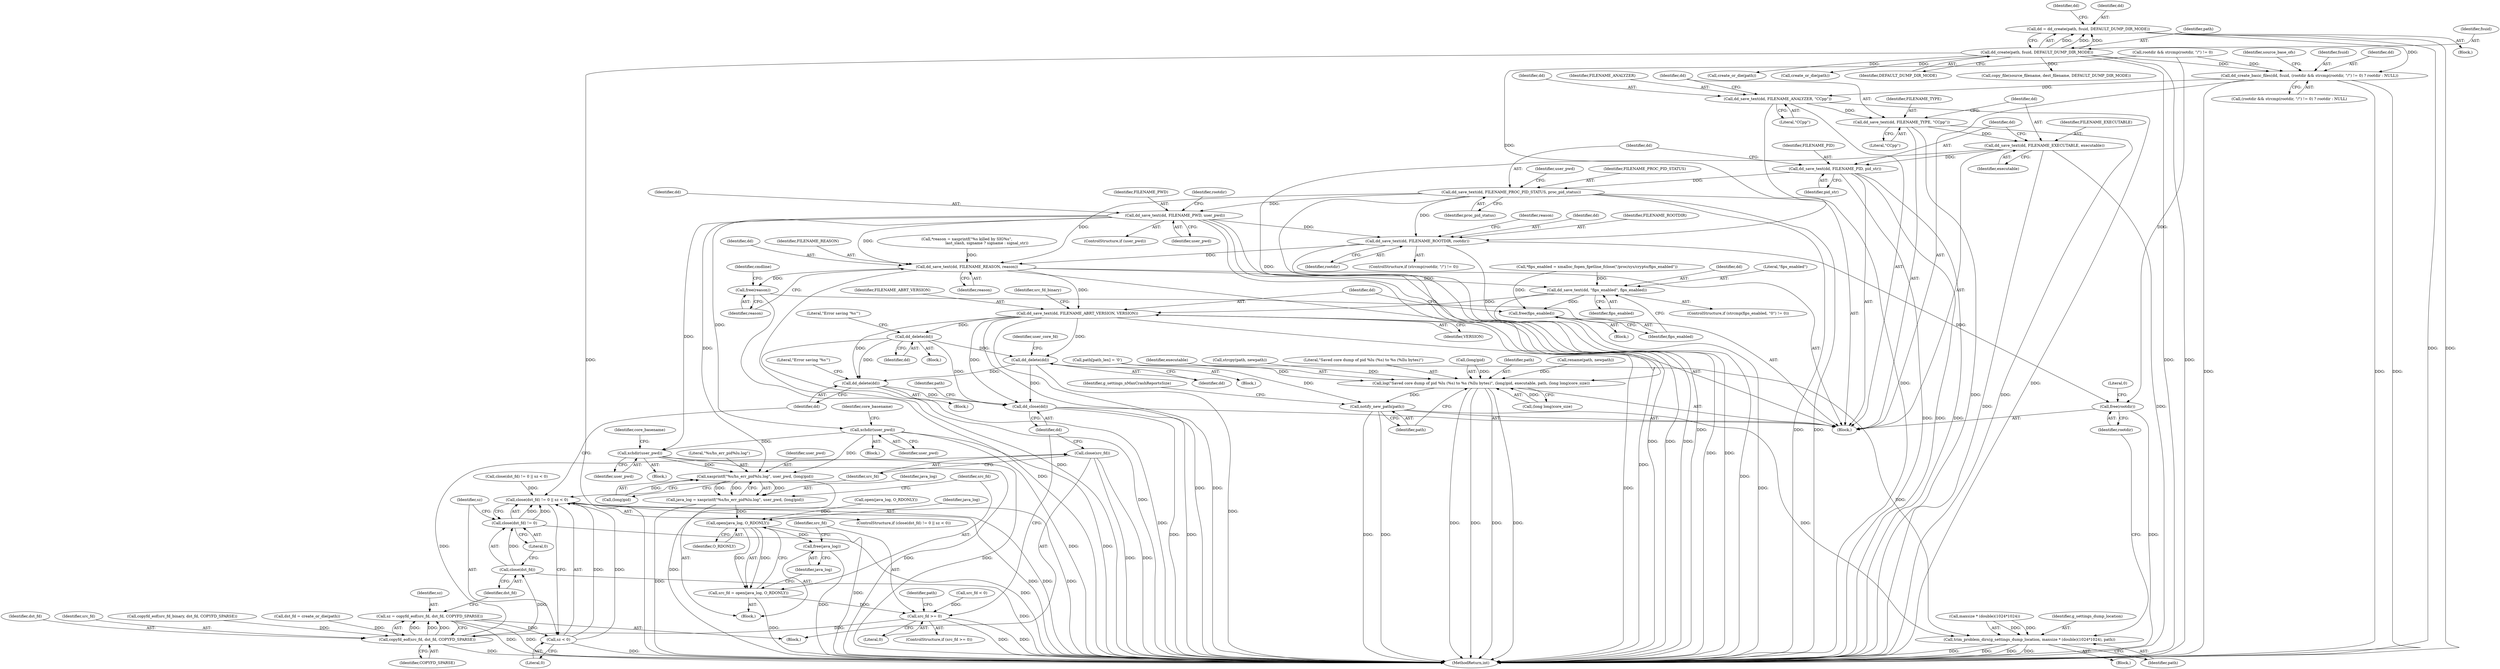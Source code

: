 digraph "0_abrt_80408e9e24a1c10f85fd969e1853e0f192157f92_0@API" {
"1000615" [label="(Call,dd = dd_create(path, fsuid, DEFAULT_DUMP_DIR_MODE))"];
"1000617" [label="(Call,dd_create(path, fsuid, DEFAULT_DUMP_DIR_MODE))"];
"1000629" [label="(Call,dd_create_basic_files(dd, fsuid, (rootdir && strcmp(rootdir, \"/\") != 0) ? rootdir : NULL))"];
"1000754" [label="(Call,dd_save_text(dd, FILENAME_ANALYZER, \"CCpp\"))"];
"1000758" [label="(Call,dd_save_text(dd, FILENAME_TYPE, \"CCpp\"))"];
"1000762" [label="(Call,dd_save_text(dd, FILENAME_EXECUTABLE, executable))"];
"1000766" [label="(Call,dd_save_text(dd, FILENAME_PID, pid_str))"];
"1000770" [label="(Call,dd_save_text(dd, FILENAME_PROC_PID_STATUS, proc_pid_status))"];
"1000776" [label="(Call,dd_save_text(dd, FILENAME_PWD, user_pwd))"];
"1000789" [label="(Call,dd_save_text(dd, FILENAME_ROOTDIR, rootdir))"];
"1000803" [label="(Call,dd_save_text(dd, FILENAME_REASON, reason))"];
"1000807" [label="(Call,free(reason))"];
"1000837" [label="(Call,dd_save_text(dd, \"fips_enabled\", fips_enabled))"];
"1000841" [label="(Call,free(fips_enabled))"];
"1000843" [label="(Call,dd_save_text(dd, FILENAME_ABRT_VERSION, VERSION))"];
"1000879" [label="(Call,dd_delete(dd))"];
"1000916" [label="(Call,dd_delete(dd))"];
"1001026" [label="(Call,dd_delete(dd))"];
"1001033" [label="(Call,dd_close(dd))"];
"1001100" [label="(Call,free(rootdir))"];
"1000923" [label="(Call,xchdir(user_pwd))"];
"1000953" [label="(Call,xchdir(user_pwd))"];
"1000981" [label="(Call,xasprintf(\"%s/hs_err_pid%lu.log\", user_pwd, (long)pid))"];
"1000979" [label="(Call,java_log = xasprintf(\"%s/hs_err_pid%lu.log\", user_pwd, (long)pid))"];
"1000989" [label="(Call,open(java_log, O_RDONLY))"];
"1000987" [label="(Call,src_fd = open(java_log, O_RDONLY))"];
"1000995" [label="(Call,src_fd >= 0)"];
"1001012" [label="(Call,copyfd_eof(src_fd, dst_fd, COPYFD_SPARSE))"];
"1001010" [label="(Call,sz = copyfd_eof(src_fd, dst_fd, COPYFD_SPARSE))"];
"1001022" [label="(Call,sz < 0)"];
"1001017" [label="(Call,close(dst_fd) != 0 || sz < 0)"];
"1001019" [label="(Call,close(dst_fd))"];
"1001018" [label="(Call,close(dst_fd) != 0)"];
"1001031" [label="(Call,close(src_fd))"];
"1000992" [label="(Call,free(java_log))"];
"1001062" [label="(Call,log(\"Saved core dump of pid %lu (%s) to %s (%llu bytes)\", (long)pid, executable, path, (long long)core_size))"];
"1001072" [label="(Call,notify_new_path(path))"];
"1001090" [label="(Call,trim_problem_dirs(g_settings_dump_location, maxsize * (double)(1024*1024), path))"];
"1000618" [label="(Identifier,path)"];
"1000922" [label="(Block,)"];
"1000622" [label="(Identifier,dd)"];
"1000923" [label="(Call,xchdir(user_pwd))"];
"1000879" [label="(Call,dd_delete(dd))"];
"1001033" [label="(Call,dd_close(dd))"];
"1000882" [label="(Literal,\"Error saving '%s'\")"];
"1000996" [label="(Identifier,src_fd)"];
"1001090" [label="(Call,trim_problem_dirs(g_settings_dump_location, maxsize * (double)(1024*1024), path))"];
"1001010" [label="(Call,sz = copyfd_eof(src_fd, dst_fd, COPYFD_SPARSE))"];
"1000953" [label="(Call,xchdir(user_pwd))"];
"1001024" [label="(Literal,0)"];
"1000803" [label="(Call,dd_save_text(dd, FILENAME_REASON, reason))"];
"1000792" [label="(Identifier,rootdir)"];
"1000954" [label="(Identifier,user_pwd)"];
"1000924" [label="(Identifier,user_pwd)"];
"1000995" [label="(Call,src_fd >= 0)"];
"1000759" [label="(Identifier,dd)"];
"1001078" [label="(Block,)"];
"1001037" [label="(Identifier,path)"];
"1001026" [label="(Call,dd_delete(dd))"];
"1000760" [label="(Identifier,FILENAME_TYPE)"];
"1000980" [label="(Identifier,java_log)"];
"1000845" [label="(Identifier,FILENAME_ABRT_VERSION)"];
"1000619" [label="(Identifier,fsuid)"];
"1000978" [label="(Block,)"];
"1001032" [label="(Identifier,src_fd)"];
"1000776" [label="(Call,dd_save_text(dd, FILENAME_PWD, user_pwd))"];
"1001014" [label="(Identifier,dst_fd)"];
"1001067" [label="(Identifier,executable)"];
"1000981" [label="(Call,xasprintf(\"%s/hs_err_pid%lu.log\", user_pwd, (long)pid))"];
"1001091" [label="(Identifier,g_settings_dump_location)"];
"1000781" [label="(Identifier,rootdir)"];
"1000916" [label="(Call,dd_delete(dd))"];
"1000794" [label="(Call,*reason = xasprintf(\"%s killed by SIG%s\",\n                                 last_slash, signame ? signame : signal_str))"];
"1000763" [label="(Identifier,dd)"];
"1000764" [label="(Identifier,FILENAME_EXECUTABLE)"];
"1000770" [label="(Call,dd_save_text(dd, FILENAME_PROC_PID_STATUS, proc_pid_status))"];
"1000917" [label="(Identifier,dd)"];
"1001072" [label="(Call,notify_new_path(path))"];
"1000889" [label="(Call,create_or_die(path))"];
"1000762" [label="(Call,dd_save_text(dd, FILENAME_EXECUTABLE, executable))"];
"1001022" [label="(Call,sz < 0)"];
"1000811" [label="(Identifier,cmdline)"];
"1001035" [label="(Call,path[path_len] = '\0')"];
"1001013" [label="(Identifier,src_fd)"];
"1001034" [label="(Identifier,dd)"];
"1001029" [label="(Literal,\"Error saving '%s'\")"];
"1001062" [label="(Call,log(\"Saved core dump of pid %lu (%s) to %s (%llu bytes)\", (long)pid, executable, path, (long long)core_size))"];
"1000990" [label="(Identifier,java_log)"];
"1001057" [label="(Call,strcpy(path, newpath))"];
"1000855" [label="(Call,create_or_die(path))"];
"1000775" [label="(Identifier,user_pwd)"];
"1001020" [label="(Identifier,dst_fd)"];
"1000777" [label="(Identifier,dd)"];
"1001063" [label="(Literal,\"Saved core dump of pid %lu (%s) to %s (%llu bytes)\")"];
"1000783" [label="(ControlStructure,if (strcmp(rootdir, \"/\") != 0))"];
"1000790" [label="(Identifier,dd)"];
"1000982" [label="(Literal,\"%s/hs_err_pid%lu.log\")"];
"1000791" [label="(Identifier,FILENAME_ROOTDIR)"];
"1000755" [label="(Identifier,dd)"];
"1001031" [label="(Call,close(src_fd))"];
"1001101" [label="(Identifier,rootdir)"];
"1000808" [label="(Identifier,reason)"];
"1000620" [label="(Identifier,DEFAULT_DUMP_DIR_MODE)"];
"1001018" [label="(Call,close(dst_fd) != 0)"];
"1000768" [label="(Identifier,FILENAME_PID)"];
"1000774" [label="(ControlStructure,if (user_pwd))"];
"1000754" [label="(Call,dd_save_text(dd, FILENAME_ANALYZER, \"CCpp\"))"];
"1000680" [label="(Call,copy_file(source_filename, dest_filename, DEFAULT_DUMP_DIR_MODE))"];
"1000778" [label="(Identifier,FILENAME_PWD)"];
"1000983" [label="(Identifier,user_pwd)"];
"1000645" [label="(Identifier,source_base_ofs)"];
"1000920" [label="(Identifier,user_core_fd)"];
"1000880" [label="(Identifier,dd)"];
"1000952" [label="(Block,)"];
"1000631" [label="(Identifier,fsuid)"];
"1001001" [label="(Identifier,path)"];
"1000772" [label="(Identifier,FILENAME_PROC_PID_STATUS)"];
"1000789" [label="(Call,dd_save_text(dd, FILENAME_ROOTDIR, rootdir))"];
"1000830" [label="(Block,)"];
"1000987" [label="(Call,src_fd = open(java_log, O_RDONLY))"];
"1001027" [label="(Identifier,dd)"];
"1001012" [label="(Call,copyfd_eof(src_fd, dst_fd, COPYFD_SPARSE))"];
"1001019" [label="(Call,close(dst_fd))"];
"1000991" [label="(Identifier,O_RDONLY)"];
"1001099" [label="(Identifier,path)"];
"1000804" [label="(Identifier,dd)"];
"1001064" [label="(Call,(long)pid)"];
"1001076" [label="(Identifier,g_settings_nMaxCrashReportsSize)"];
"1000795" [label="(Identifier,reason)"];
"1000144" [label="(Block,)"];
"1000617" [label="(Call,dd_create(path, fsuid, DEFAULT_DUMP_DIR_MODE))"];
"1000765" [label="(Identifier,executable)"];
"1000837" [label="(Call,dd_save_text(dd, \"fips_enabled\", fips_enabled))"];
"1000616" [label="(Identifier,dd)"];
"1000860" [label="(Call,copyfd_eof(src_fd_binary, dst_fd, COPYFD_SPARSE))"];
"1001068" [label="(Identifier,path)"];
"1000846" [label="(Identifier,VERSION)"];
"1001025" [label="(Block,)"];
"1000633" [label="(Call,rootdir && strcmp(rootdir, \"/\") != 0)"];
"1000758" [label="(Call,dd_save_text(dd, FILENAME_TYPE, \"CCpp\"))"];
"1000979" [label="(Call,java_log = xasprintf(\"%s/hs_err_pid%lu.log\", user_pwd, (long)pid))"];
"1000757" [label="(Literal,\"CCpp\")"];
"1001015" [label="(Identifier,COPYFD_SPARSE)"];
"1000632" [label="(Call,(rootdir && strcmp(rootdir, \"/\") != 0) ? rootdir : NULL)"];
"1000993" [label="(Identifier,java_log)"];
"1001073" [label="(Identifier,path)"];
"1000838" [label="(Identifier,dd)"];
"1000807" [label="(Call,free(reason))"];
"1000771" [label="(Identifier,dd)"];
"1000878" [label="(Block,)"];
"1000997" [label="(Literal,0)"];
"1001021" [label="(Literal,0)"];
"1000989" [label="(Call,open(java_log, O_RDONLY))"];
"1000956" [label="(Identifier,core_basename)"];
"1001016" [label="(ControlStructure,if (close(dst_fd) != 0 || sz < 0))"];
"1000761" [label="(Literal,\"CCpp\")"];
"1000767" [label="(Identifier,dd)"];
"1000630" [label="(Identifier,dd)"];
"1000766" [label="(Call,dd_save_text(dd, FILENAME_PID, pid_str))"];
"1000870" [label="(Call,close(dst_fd) != 0 || sz < 0)"];
"1000844" [label="(Identifier,dd)"];
"1000926" [label="(Identifier,core_basename)"];
"1000842" [label="(Identifier,fips_enabled)"];
"1000623" [label="(Block,)"];
"1000992" [label="(Call,free(java_log))"];
"1000994" [label="(ControlStructure,if (src_fd >= 0))"];
"1000913" [label="(Block,)"];
"1000988" [label="(Identifier,src_fd)"];
"1000998" [label="(Block,)"];
"1000629" [label="(Call,dd_create_basic_files(dd, fsuid, (rootdir && strcmp(rootdir, \"/\") != 0) ? rootdir : NULL))"];
"1000975" [label="(Call,src_fd < 0)"];
"1001103" [label="(Literal,0)"];
"1001168" [label="(MethodReturn,int)"];
"1000841" [label="(Call,free(fips_enabled))"];
"1000969" [label="(Call,open(java_log, O_RDONLY))"];
"1001005" [label="(Call,dst_fd = create_or_die(path))"];
"1001023" [label="(Identifier,sz)"];
"1000773" [label="(Identifier,proc_pid_status)"];
"1000615" [label="(Call,dd = dd_create(path, fsuid, DEFAULT_DUMP_DIR_MODE))"];
"1001053" [label="(Call,rename(path, newpath))"];
"1000779" [label="(Identifier,user_pwd)"];
"1001100" [label="(Call,free(rootdir))"];
"1000831" [label="(ControlStructure,if (strcmp(fips_enabled, \"0\") != 0))"];
"1000756" [label="(Identifier,FILENAME_ANALYZER)"];
"1000805" [label="(Identifier,FILENAME_REASON)"];
"1000849" [label="(Identifier,src_fd_binary)"];
"1000769" [label="(Identifier,pid_str)"];
"1001011" [label="(Identifier,sz)"];
"1001069" [label="(Call,(long long)core_size)"];
"1000984" [label="(Call,(long)pid)"];
"1000824" [label="(Call,*fips_enabled = xmalloc_fopen_fgetline_fclose(\"/proc/sys/crypto/fips_enabled\"))"];
"1000806" [label="(Identifier,reason)"];
"1000843" [label="(Call,dd_save_text(dd, FILENAME_ABRT_VERSION, VERSION))"];
"1000839" [label="(Literal,\"fips_enabled\")"];
"1001092" [label="(Call,maxsize * (double)(1024*1024))"];
"1001017" [label="(Call,close(dst_fd) != 0 || sz < 0)"];
"1000840" [label="(Identifier,fips_enabled)"];
"1000615" -> "1000144"  [label="AST: "];
"1000615" -> "1000617"  [label="CFG: "];
"1000616" -> "1000615"  [label="AST: "];
"1000617" -> "1000615"  [label="AST: "];
"1000622" -> "1000615"  [label="CFG: "];
"1000615" -> "1001168"  [label="DDG: "];
"1000615" -> "1001168"  [label="DDG: "];
"1000617" -> "1000615"  [label="DDG: "];
"1000617" -> "1000615"  [label="DDG: "];
"1000617" -> "1000615"  [label="DDG: "];
"1000615" -> "1000629"  [label="DDG: "];
"1000617" -> "1000620"  [label="CFG: "];
"1000618" -> "1000617"  [label="AST: "];
"1000619" -> "1000617"  [label="AST: "];
"1000620" -> "1000617"  [label="AST: "];
"1000617" -> "1001168"  [label="DDG: "];
"1000617" -> "1001168"  [label="DDG: "];
"1000617" -> "1001168"  [label="DDG: "];
"1000617" -> "1000629"  [label="DDG: "];
"1000617" -> "1000680"  [label="DDG: "];
"1000617" -> "1000855"  [label="DDG: "];
"1000617" -> "1000889"  [label="DDG: "];
"1000629" -> "1000623"  [label="AST: "];
"1000629" -> "1000632"  [label="CFG: "];
"1000630" -> "1000629"  [label="AST: "];
"1000631" -> "1000629"  [label="AST: "];
"1000632" -> "1000629"  [label="AST: "];
"1000645" -> "1000629"  [label="CFG: "];
"1000629" -> "1001168"  [label="DDG: "];
"1000629" -> "1001168"  [label="DDG: "];
"1000629" -> "1001168"  [label="DDG: "];
"1000633" -> "1000629"  [label="DDG: "];
"1000629" -> "1000754"  [label="DDG: "];
"1000754" -> "1000623"  [label="AST: "];
"1000754" -> "1000757"  [label="CFG: "];
"1000755" -> "1000754"  [label="AST: "];
"1000756" -> "1000754"  [label="AST: "];
"1000757" -> "1000754"  [label="AST: "];
"1000759" -> "1000754"  [label="CFG: "];
"1000754" -> "1001168"  [label="DDG: "];
"1000754" -> "1001168"  [label="DDG: "];
"1000754" -> "1000758"  [label="DDG: "];
"1000758" -> "1000623"  [label="AST: "];
"1000758" -> "1000761"  [label="CFG: "];
"1000759" -> "1000758"  [label="AST: "];
"1000760" -> "1000758"  [label="AST: "];
"1000761" -> "1000758"  [label="AST: "];
"1000763" -> "1000758"  [label="CFG: "];
"1000758" -> "1001168"  [label="DDG: "];
"1000758" -> "1001168"  [label="DDG: "];
"1000758" -> "1000762"  [label="DDG: "];
"1000762" -> "1000623"  [label="AST: "];
"1000762" -> "1000765"  [label="CFG: "];
"1000763" -> "1000762"  [label="AST: "];
"1000764" -> "1000762"  [label="AST: "];
"1000765" -> "1000762"  [label="AST: "];
"1000767" -> "1000762"  [label="CFG: "];
"1000762" -> "1001168"  [label="DDG: "];
"1000762" -> "1001168"  [label="DDG: "];
"1000762" -> "1000766"  [label="DDG: "];
"1000762" -> "1001062"  [label="DDG: "];
"1000766" -> "1000623"  [label="AST: "];
"1000766" -> "1000769"  [label="CFG: "];
"1000767" -> "1000766"  [label="AST: "];
"1000768" -> "1000766"  [label="AST: "];
"1000769" -> "1000766"  [label="AST: "];
"1000771" -> "1000766"  [label="CFG: "];
"1000766" -> "1001168"  [label="DDG: "];
"1000766" -> "1001168"  [label="DDG: "];
"1000766" -> "1001168"  [label="DDG: "];
"1000766" -> "1000770"  [label="DDG: "];
"1000770" -> "1000623"  [label="AST: "];
"1000770" -> "1000773"  [label="CFG: "];
"1000771" -> "1000770"  [label="AST: "];
"1000772" -> "1000770"  [label="AST: "];
"1000773" -> "1000770"  [label="AST: "];
"1000775" -> "1000770"  [label="CFG: "];
"1000770" -> "1001168"  [label="DDG: "];
"1000770" -> "1001168"  [label="DDG: "];
"1000770" -> "1001168"  [label="DDG: "];
"1000770" -> "1000776"  [label="DDG: "];
"1000770" -> "1000789"  [label="DDG: "];
"1000770" -> "1000803"  [label="DDG: "];
"1000776" -> "1000774"  [label="AST: "];
"1000776" -> "1000779"  [label="CFG: "];
"1000777" -> "1000776"  [label="AST: "];
"1000778" -> "1000776"  [label="AST: "];
"1000779" -> "1000776"  [label="AST: "];
"1000781" -> "1000776"  [label="CFG: "];
"1000776" -> "1001168"  [label="DDG: "];
"1000776" -> "1001168"  [label="DDG: "];
"1000776" -> "1001168"  [label="DDG: "];
"1000776" -> "1000789"  [label="DDG: "];
"1000776" -> "1000803"  [label="DDG: "];
"1000776" -> "1000923"  [label="DDG: "];
"1000776" -> "1000953"  [label="DDG: "];
"1000776" -> "1000981"  [label="DDG: "];
"1000789" -> "1000783"  [label="AST: "];
"1000789" -> "1000792"  [label="CFG: "];
"1000790" -> "1000789"  [label="AST: "];
"1000791" -> "1000789"  [label="AST: "];
"1000792" -> "1000789"  [label="AST: "];
"1000795" -> "1000789"  [label="CFG: "];
"1000789" -> "1001168"  [label="DDG: "];
"1000789" -> "1001168"  [label="DDG: "];
"1000633" -> "1000789"  [label="DDG: "];
"1000789" -> "1000803"  [label="DDG: "];
"1000789" -> "1001100"  [label="DDG: "];
"1000803" -> "1000623"  [label="AST: "];
"1000803" -> "1000806"  [label="CFG: "];
"1000804" -> "1000803"  [label="AST: "];
"1000805" -> "1000803"  [label="AST: "];
"1000806" -> "1000803"  [label="AST: "];
"1000808" -> "1000803"  [label="CFG: "];
"1000803" -> "1001168"  [label="DDG: "];
"1000803" -> "1001168"  [label="DDG: "];
"1000794" -> "1000803"  [label="DDG: "];
"1000803" -> "1000807"  [label="DDG: "];
"1000803" -> "1000837"  [label="DDG: "];
"1000803" -> "1000843"  [label="DDG: "];
"1000807" -> "1000623"  [label="AST: "];
"1000807" -> "1000808"  [label="CFG: "];
"1000808" -> "1000807"  [label="AST: "];
"1000811" -> "1000807"  [label="CFG: "];
"1000807" -> "1001168"  [label="DDG: "];
"1000837" -> "1000831"  [label="AST: "];
"1000837" -> "1000840"  [label="CFG: "];
"1000838" -> "1000837"  [label="AST: "];
"1000839" -> "1000837"  [label="AST: "];
"1000840" -> "1000837"  [label="AST: "];
"1000842" -> "1000837"  [label="CFG: "];
"1000837" -> "1001168"  [label="DDG: "];
"1000824" -> "1000837"  [label="DDG: "];
"1000837" -> "1000841"  [label="DDG: "];
"1000837" -> "1000843"  [label="DDG: "];
"1000841" -> "1000830"  [label="AST: "];
"1000841" -> "1000842"  [label="CFG: "];
"1000842" -> "1000841"  [label="AST: "];
"1000844" -> "1000841"  [label="CFG: "];
"1000841" -> "1001168"  [label="DDG: "];
"1000824" -> "1000841"  [label="DDG: "];
"1000843" -> "1000623"  [label="AST: "];
"1000843" -> "1000846"  [label="CFG: "];
"1000844" -> "1000843"  [label="AST: "];
"1000845" -> "1000843"  [label="AST: "];
"1000846" -> "1000843"  [label="AST: "];
"1000849" -> "1000843"  [label="CFG: "];
"1000843" -> "1001168"  [label="DDG: "];
"1000843" -> "1001168"  [label="DDG: "];
"1000843" -> "1001168"  [label="DDG: "];
"1000843" -> "1000879"  [label="DDG: "];
"1000843" -> "1000916"  [label="DDG: "];
"1000843" -> "1001026"  [label="DDG: "];
"1000843" -> "1001033"  [label="DDG: "];
"1000879" -> "1000878"  [label="AST: "];
"1000879" -> "1000880"  [label="CFG: "];
"1000880" -> "1000879"  [label="AST: "];
"1000882" -> "1000879"  [label="CFG: "];
"1000879" -> "1001168"  [label="DDG: "];
"1000879" -> "1000916"  [label="DDG: "];
"1000879" -> "1001026"  [label="DDG: "];
"1000879" -> "1001033"  [label="DDG: "];
"1000916" -> "1000913"  [label="AST: "];
"1000916" -> "1000917"  [label="CFG: "];
"1000917" -> "1000916"  [label="AST: "];
"1000920" -> "1000916"  [label="CFG: "];
"1000916" -> "1001168"  [label="DDG: "];
"1000916" -> "1001026"  [label="DDG: "];
"1000916" -> "1001033"  [label="DDG: "];
"1001026" -> "1001025"  [label="AST: "];
"1001026" -> "1001027"  [label="CFG: "];
"1001027" -> "1001026"  [label="AST: "];
"1001029" -> "1001026"  [label="CFG: "];
"1001026" -> "1001168"  [label="DDG: "];
"1001026" -> "1001033"  [label="DDG: "];
"1001033" -> "1000623"  [label="AST: "];
"1001033" -> "1001034"  [label="CFG: "];
"1001034" -> "1001033"  [label="AST: "];
"1001037" -> "1001033"  [label="CFG: "];
"1001033" -> "1001168"  [label="DDG: "];
"1001033" -> "1001168"  [label="DDG: "];
"1001100" -> "1000623"  [label="AST: "];
"1001100" -> "1001101"  [label="CFG: "];
"1001101" -> "1001100"  [label="AST: "];
"1001103" -> "1001100"  [label="CFG: "];
"1001100" -> "1001168"  [label="DDG: "];
"1000633" -> "1001100"  [label="DDG: "];
"1000923" -> "1000922"  [label="AST: "];
"1000923" -> "1000924"  [label="CFG: "];
"1000924" -> "1000923"  [label="AST: "];
"1000926" -> "1000923"  [label="CFG: "];
"1000923" -> "1001168"  [label="DDG: "];
"1000923" -> "1001168"  [label="DDG: "];
"1000923" -> "1000953"  [label="DDG: "];
"1000923" -> "1000981"  [label="DDG: "];
"1000953" -> "1000952"  [label="AST: "];
"1000953" -> "1000954"  [label="CFG: "];
"1000954" -> "1000953"  [label="AST: "];
"1000956" -> "1000953"  [label="CFG: "];
"1000953" -> "1001168"  [label="DDG: "];
"1000953" -> "1001168"  [label="DDG: "];
"1000953" -> "1000981"  [label="DDG: "];
"1000981" -> "1000979"  [label="AST: "];
"1000981" -> "1000984"  [label="CFG: "];
"1000982" -> "1000981"  [label="AST: "];
"1000983" -> "1000981"  [label="AST: "];
"1000984" -> "1000981"  [label="AST: "];
"1000979" -> "1000981"  [label="CFG: "];
"1000981" -> "1001168"  [label="DDG: "];
"1000981" -> "1000979"  [label="DDG: "];
"1000981" -> "1000979"  [label="DDG: "];
"1000981" -> "1000979"  [label="DDG: "];
"1000984" -> "1000981"  [label="DDG: "];
"1000979" -> "1000978"  [label="AST: "];
"1000980" -> "1000979"  [label="AST: "];
"1000988" -> "1000979"  [label="CFG: "];
"1000979" -> "1001168"  [label="DDG: "];
"1000979" -> "1000989"  [label="DDG: "];
"1000989" -> "1000987"  [label="AST: "];
"1000989" -> "1000991"  [label="CFG: "];
"1000990" -> "1000989"  [label="AST: "];
"1000991" -> "1000989"  [label="AST: "];
"1000987" -> "1000989"  [label="CFG: "];
"1000989" -> "1001168"  [label="DDG: "];
"1000989" -> "1000987"  [label="DDG: "];
"1000989" -> "1000987"  [label="DDG: "];
"1000969" -> "1000989"  [label="DDG: "];
"1000989" -> "1000992"  [label="DDG: "];
"1000987" -> "1000978"  [label="AST: "];
"1000988" -> "1000987"  [label="AST: "];
"1000993" -> "1000987"  [label="CFG: "];
"1000987" -> "1001168"  [label="DDG: "];
"1000987" -> "1000995"  [label="DDG: "];
"1000995" -> "1000994"  [label="AST: "];
"1000995" -> "1000997"  [label="CFG: "];
"1000996" -> "1000995"  [label="AST: "];
"1000997" -> "1000995"  [label="AST: "];
"1001001" -> "1000995"  [label="CFG: "];
"1001034" -> "1000995"  [label="CFG: "];
"1000995" -> "1001168"  [label="DDG: "];
"1000995" -> "1001168"  [label="DDG: "];
"1000975" -> "1000995"  [label="DDG: "];
"1000995" -> "1001012"  [label="DDG: "];
"1001012" -> "1001010"  [label="AST: "];
"1001012" -> "1001015"  [label="CFG: "];
"1001013" -> "1001012"  [label="AST: "];
"1001014" -> "1001012"  [label="AST: "];
"1001015" -> "1001012"  [label="AST: "];
"1001010" -> "1001012"  [label="CFG: "];
"1001012" -> "1001168"  [label="DDG: "];
"1001012" -> "1001010"  [label="DDG: "];
"1001012" -> "1001010"  [label="DDG: "];
"1001012" -> "1001010"  [label="DDG: "];
"1001005" -> "1001012"  [label="DDG: "];
"1000860" -> "1001012"  [label="DDG: "];
"1001012" -> "1001019"  [label="DDG: "];
"1001012" -> "1001031"  [label="DDG: "];
"1001010" -> "1000998"  [label="AST: "];
"1001011" -> "1001010"  [label="AST: "];
"1001020" -> "1001010"  [label="CFG: "];
"1001010" -> "1001168"  [label="DDG: "];
"1001010" -> "1001168"  [label="DDG: "];
"1001010" -> "1001022"  [label="DDG: "];
"1001022" -> "1001017"  [label="AST: "];
"1001022" -> "1001024"  [label="CFG: "];
"1001023" -> "1001022"  [label="AST: "];
"1001024" -> "1001022"  [label="AST: "];
"1001017" -> "1001022"  [label="CFG: "];
"1001022" -> "1001168"  [label="DDG: "];
"1001022" -> "1001017"  [label="DDG: "];
"1001022" -> "1001017"  [label="DDG: "];
"1001017" -> "1001016"  [label="AST: "];
"1001017" -> "1001018"  [label="CFG: "];
"1001018" -> "1001017"  [label="AST: "];
"1001027" -> "1001017"  [label="CFG: "];
"1001032" -> "1001017"  [label="CFG: "];
"1001017" -> "1001168"  [label="DDG: "];
"1001017" -> "1001168"  [label="DDG: "];
"1001017" -> "1001168"  [label="DDG: "];
"1001018" -> "1001017"  [label="DDG: "];
"1001018" -> "1001017"  [label="DDG: "];
"1000870" -> "1001017"  [label="DDG: "];
"1001019" -> "1001018"  [label="AST: "];
"1001019" -> "1001020"  [label="CFG: "];
"1001020" -> "1001019"  [label="AST: "];
"1001021" -> "1001019"  [label="CFG: "];
"1001019" -> "1001168"  [label="DDG: "];
"1001019" -> "1001018"  [label="DDG: "];
"1001018" -> "1001021"  [label="CFG: "];
"1001021" -> "1001018"  [label="AST: "];
"1001023" -> "1001018"  [label="CFG: "];
"1001018" -> "1001168"  [label="DDG: "];
"1001031" -> "1000998"  [label="AST: "];
"1001031" -> "1001032"  [label="CFG: "];
"1001032" -> "1001031"  [label="AST: "];
"1001034" -> "1001031"  [label="CFG: "];
"1001031" -> "1001168"  [label="DDG: "];
"1001031" -> "1001168"  [label="DDG: "];
"1000992" -> "1000978"  [label="AST: "];
"1000992" -> "1000993"  [label="CFG: "];
"1000993" -> "1000992"  [label="AST: "];
"1000996" -> "1000992"  [label="CFG: "];
"1000992" -> "1001168"  [label="DDG: "];
"1001062" -> "1000623"  [label="AST: "];
"1001062" -> "1001069"  [label="CFG: "];
"1001063" -> "1001062"  [label="AST: "];
"1001064" -> "1001062"  [label="AST: "];
"1001067" -> "1001062"  [label="AST: "];
"1001068" -> "1001062"  [label="AST: "];
"1001069" -> "1001062"  [label="AST: "];
"1001073" -> "1001062"  [label="CFG: "];
"1001062" -> "1001168"  [label="DDG: "];
"1001062" -> "1001168"  [label="DDG: "];
"1001062" -> "1001168"  [label="DDG: "];
"1001062" -> "1001168"  [label="DDG: "];
"1001064" -> "1001062"  [label="DDG: "];
"1001035" -> "1001062"  [label="DDG: "];
"1001057" -> "1001062"  [label="DDG: "];
"1001053" -> "1001062"  [label="DDG: "];
"1001069" -> "1001062"  [label="DDG: "];
"1001062" -> "1001072"  [label="DDG: "];
"1001072" -> "1000623"  [label="AST: "];
"1001072" -> "1001073"  [label="CFG: "];
"1001073" -> "1001072"  [label="AST: "];
"1001076" -> "1001072"  [label="CFG: "];
"1001072" -> "1001168"  [label="DDG: "];
"1001072" -> "1001168"  [label="DDG: "];
"1001035" -> "1001072"  [label="DDG: "];
"1001072" -> "1001090"  [label="DDG: "];
"1001090" -> "1001078"  [label="AST: "];
"1001090" -> "1001099"  [label="CFG: "];
"1001091" -> "1001090"  [label="AST: "];
"1001092" -> "1001090"  [label="AST: "];
"1001099" -> "1001090"  [label="AST: "];
"1001101" -> "1001090"  [label="CFG: "];
"1001090" -> "1001168"  [label="DDG: "];
"1001090" -> "1001168"  [label="DDG: "];
"1001090" -> "1001168"  [label="DDG: "];
"1001090" -> "1001168"  [label="DDG: "];
"1001092" -> "1001090"  [label="DDG: "];
"1001092" -> "1001090"  [label="DDG: "];
"1001035" -> "1001090"  [label="DDG: "];
}
